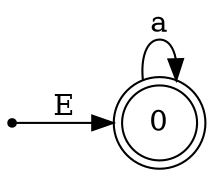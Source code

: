 digraph "./image/mfa" {
	rankdir=LR size="8,5"
	node [shape=doublecircle]
	0
	node [shape=point]
	s
	s -> 0 [label=E]
	0 -> 0 [label=a]
}
